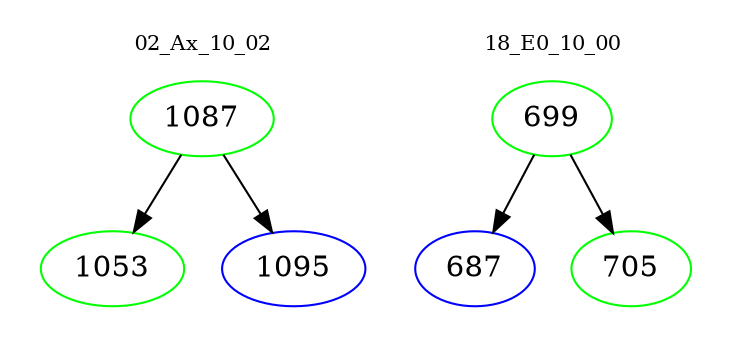 digraph{
subgraph cluster_0 {
color = white
label = "02_Ax_10_02";
fontsize=10;
T0_1087 [label="1087", color="green"]
T0_1087 -> T0_1053 [color="black"]
T0_1053 [label="1053", color="green"]
T0_1087 -> T0_1095 [color="black"]
T0_1095 [label="1095", color="blue"]
}
subgraph cluster_1 {
color = white
label = "18_E0_10_00";
fontsize=10;
T1_699 [label="699", color="green"]
T1_699 -> T1_687 [color="black"]
T1_687 [label="687", color="blue"]
T1_699 -> T1_705 [color="black"]
T1_705 [label="705", color="green"]
}
}
